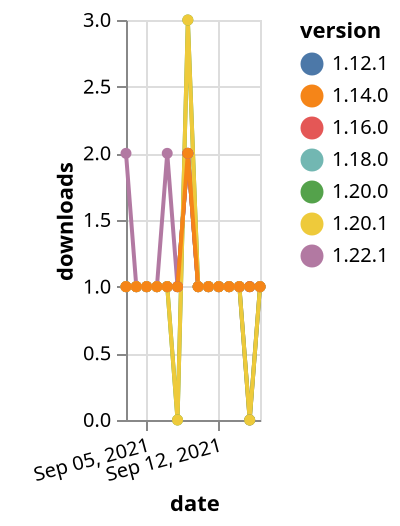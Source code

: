 {"$schema": "https://vega.github.io/schema/vega-lite/v5.json", "description": "A simple bar chart with embedded data.", "data": {"values": [{"date": "2021-09-03", "total": 143, "delta": 1, "version": "1.18.0"}, {"date": "2021-09-04", "total": 144, "delta": 1, "version": "1.18.0"}, {"date": "2021-09-05", "total": 145, "delta": 1, "version": "1.18.0"}, {"date": "2021-09-06", "total": 146, "delta": 1, "version": "1.18.0"}, {"date": "2021-09-07", "total": 147, "delta": 1, "version": "1.18.0"}, {"date": "2021-09-08", "total": 148, "delta": 1, "version": "1.18.0"}, {"date": "2021-09-09", "total": 150, "delta": 2, "version": "1.18.0"}, {"date": "2021-09-10", "total": 151, "delta": 1, "version": "1.18.0"}, {"date": "2021-09-11", "total": 152, "delta": 1, "version": "1.18.0"}, {"date": "2021-09-12", "total": 153, "delta": 1, "version": "1.18.0"}, {"date": "2021-09-13", "total": 154, "delta": 1, "version": "1.18.0"}, {"date": "2021-09-14", "total": 155, "delta": 1, "version": "1.18.0"}, {"date": "2021-09-15", "total": 156, "delta": 1, "version": "1.18.0"}, {"date": "2021-09-16", "total": 157, "delta": 1, "version": "1.18.0"}, {"date": "2021-09-03", "total": 235, "delta": 1, "version": "1.12.1"}, {"date": "2021-09-04", "total": 236, "delta": 1, "version": "1.12.1"}, {"date": "2021-09-05", "total": 237, "delta": 1, "version": "1.12.1"}, {"date": "2021-09-06", "total": 238, "delta": 1, "version": "1.12.1"}, {"date": "2021-09-07", "total": 239, "delta": 1, "version": "1.12.1"}, {"date": "2021-09-08", "total": 240, "delta": 1, "version": "1.12.1"}, {"date": "2021-09-09", "total": 242, "delta": 2, "version": "1.12.1"}, {"date": "2021-09-10", "total": 243, "delta": 1, "version": "1.12.1"}, {"date": "2021-09-11", "total": 244, "delta": 1, "version": "1.12.1"}, {"date": "2021-09-12", "total": 245, "delta": 1, "version": "1.12.1"}, {"date": "2021-09-13", "total": 246, "delta": 1, "version": "1.12.1"}, {"date": "2021-09-14", "total": 247, "delta": 1, "version": "1.12.1"}, {"date": "2021-09-15", "total": 248, "delta": 1, "version": "1.12.1"}, {"date": "2021-09-16", "total": 249, "delta": 1, "version": "1.12.1"}, {"date": "2021-09-03", "total": 119, "delta": 2, "version": "1.22.1"}, {"date": "2021-09-04", "total": 120, "delta": 1, "version": "1.22.1"}, {"date": "2021-09-05", "total": 121, "delta": 1, "version": "1.22.1"}, {"date": "2021-09-06", "total": 122, "delta": 1, "version": "1.22.1"}, {"date": "2021-09-07", "total": 124, "delta": 2, "version": "1.22.1"}, {"date": "2021-09-08", "total": 125, "delta": 1, "version": "1.22.1"}, {"date": "2021-09-09", "total": 127, "delta": 2, "version": "1.22.1"}, {"date": "2021-09-10", "total": 128, "delta": 1, "version": "1.22.1"}, {"date": "2021-09-11", "total": 129, "delta": 1, "version": "1.22.1"}, {"date": "2021-09-12", "total": 130, "delta": 1, "version": "1.22.1"}, {"date": "2021-09-13", "total": 131, "delta": 1, "version": "1.22.1"}, {"date": "2021-09-14", "total": 132, "delta": 1, "version": "1.22.1"}, {"date": "2021-09-15", "total": 132, "delta": 0, "version": "1.22.1"}, {"date": "2021-09-16", "total": 133, "delta": 1, "version": "1.22.1"}, {"date": "2021-09-03", "total": 141, "delta": 1, "version": "1.20.0"}, {"date": "2021-09-04", "total": 142, "delta": 1, "version": "1.20.0"}, {"date": "2021-09-05", "total": 143, "delta": 1, "version": "1.20.0"}, {"date": "2021-09-06", "total": 144, "delta": 1, "version": "1.20.0"}, {"date": "2021-09-07", "total": 145, "delta": 1, "version": "1.20.0"}, {"date": "2021-09-08", "total": 145, "delta": 0, "version": "1.20.0"}, {"date": "2021-09-09", "total": 148, "delta": 3, "version": "1.20.0"}, {"date": "2021-09-10", "total": 149, "delta": 1, "version": "1.20.0"}, {"date": "2021-09-11", "total": 150, "delta": 1, "version": "1.20.0"}, {"date": "2021-09-12", "total": 151, "delta": 1, "version": "1.20.0"}, {"date": "2021-09-13", "total": 152, "delta": 1, "version": "1.20.0"}, {"date": "2021-09-14", "total": 153, "delta": 1, "version": "1.20.0"}, {"date": "2021-09-15", "total": 153, "delta": 0, "version": "1.20.0"}, {"date": "2021-09-16", "total": 154, "delta": 1, "version": "1.20.0"}, {"date": "2021-09-03", "total": 175, "delta": 1, "version": "1.16.0"}, {"date": "2021-09-04", "total": 176, "delta": 1, "version": "1.16.0"}, {"date": "2021-09-05", "total": 177, "delta": 1, "version": "1.16.0"}, {"date": "2021-09-06", "total": 178, "delta": 1, "version": "1.16.0"}, {"date": "2021-09-07", "total": 179, "delta": 1, "version": "1.16.0"}, {"date": "2021-09-08", "total": 180, "delta": 1, "version": "1.16.0"}, {"date": "2021-09-09", "total": 182, "delta": 2, "version": "1.16.0"}, {"date": "2021-09-10", "total": 183, "delta": 1, "version": "1.16.0"}, {"date": "2021-09-11", "total": 184, "delta": 1, "version": "1.16.0"}, {"date": "2021-09-12", "total": 185, "delta": 1, "version": "1.16.0"}, {"date": "2021-09-13", "total": 186, "delta": 1, "version": "1.16.0"}, {"date": "2021-09-14", "total": 187, "delta": 1, "version": "1.16.0"}, {"date": "2021-09-15", "total": 188, "delta": 1, "version": "1.16.0"}, {"date": "2021-09-16", "total": 189, "delta": 1, "version": "1.16.0"}, {"date": "2021-09-03", "total": 128, "delta": 1, "version": "1.20.1"}, {"date": "2021-09-04", "total": 129, "delta": 1, "version": "1.20.1"}, {"date": "2021-09-05", "total": 130, "delta": 1, "version": "1.20.1"}, {"date": "2021-09-06", "total": 131, "delta": 1, "version": "1.20.1"}, {"date": "2021-09-07", "total": 132, "delta": 1, "version": "1.20.1"}, {"date": "2021-09-08", "total": 132, "delta": 0, "version": "1.20.1"}, {"date": "2021-09-09", "total": 135, "delta": 3, "version": "1.20.1"}, {"date": "2021-09-10", "total": 136, "delta": 1, "version": "1.20.1"}, {"date": "2021-09-11", "total": 137, "delta": 1, "version": "1.20.1"}, {"date": "2021-09-12", "total": 138, "delta": 1, "version": "1.20.1"}, {"date": "2021-09-13", "total": 139, "delta": 1, "version": "1.20.1"}, {"date": "2021-09-14", "total": 140, "delta": 1, "version": "1.20.1"}, {"date": "2021-09-15", "total": 140, "delta": 0, "version": "1.20.1"}, {"date": "2021-09-16", "total": 141, "delta": 1, "version": "1.20.1"}, {"date": "2021-09-03", "total": 189, "delta": 1, "version": "1.14.0"}, {"date": "2021-09-04", "total": 190, "delta": 1, "version": "1.14.0"}, {"date": "2021-09-05", "total": 191, "delta": 1, "version": "1.14.0"}, {"date": "2021-09-06", "total": 192, "delta": 1, "version": "1.14.0"}, {"date": "2021-09-07", "total": 193, "delta": 1, "version": "1.14.0"}, {"date": "2021-09-08", "total": 194, "delta": 1, "version": "1.14.0"}, {"date": "2021-09-09", "total": 196, "delta": 2, "version": "1.14.0"}, {"date": "2021-09-10", "total": 197, "delta": 1, "version": "1.14.0"}, {"date": "2021-09-11", "total": 198, "delta": 1, "version": "1.14.0"}, {"date": "2021-09-12", "total": 199, "delta": 1, "version": "1.14.0"}, {"date": "2021-09-13", "total": 200, "delta": 1, "version": "1.14.0"}, {"date": "2021-09-14", "total": 201, "delta": 1, "version": "1.14.0"}, {"date": "2021-09-15", "total": 202, "delta": 1, "version": "1.14.0"}, {"date": "2021-09-16", "total": 203, "delta": 1, "version": "1.14.0"}]}, "width": "container", "mark": {"type": "line", "point": {"filled": true}}, "encoding": {"x": {"field": "date", "type": "temporal", "timeUnit": "yearmonthdate", "title": "date", "axis": {"labelAngle": -15}}, "y": {"field": "delta", "type": "quantitative", "title": "downloads"}, "color": {"field": "version", "type": "nominal"}, "tooltip": {"field": "delta"}}}